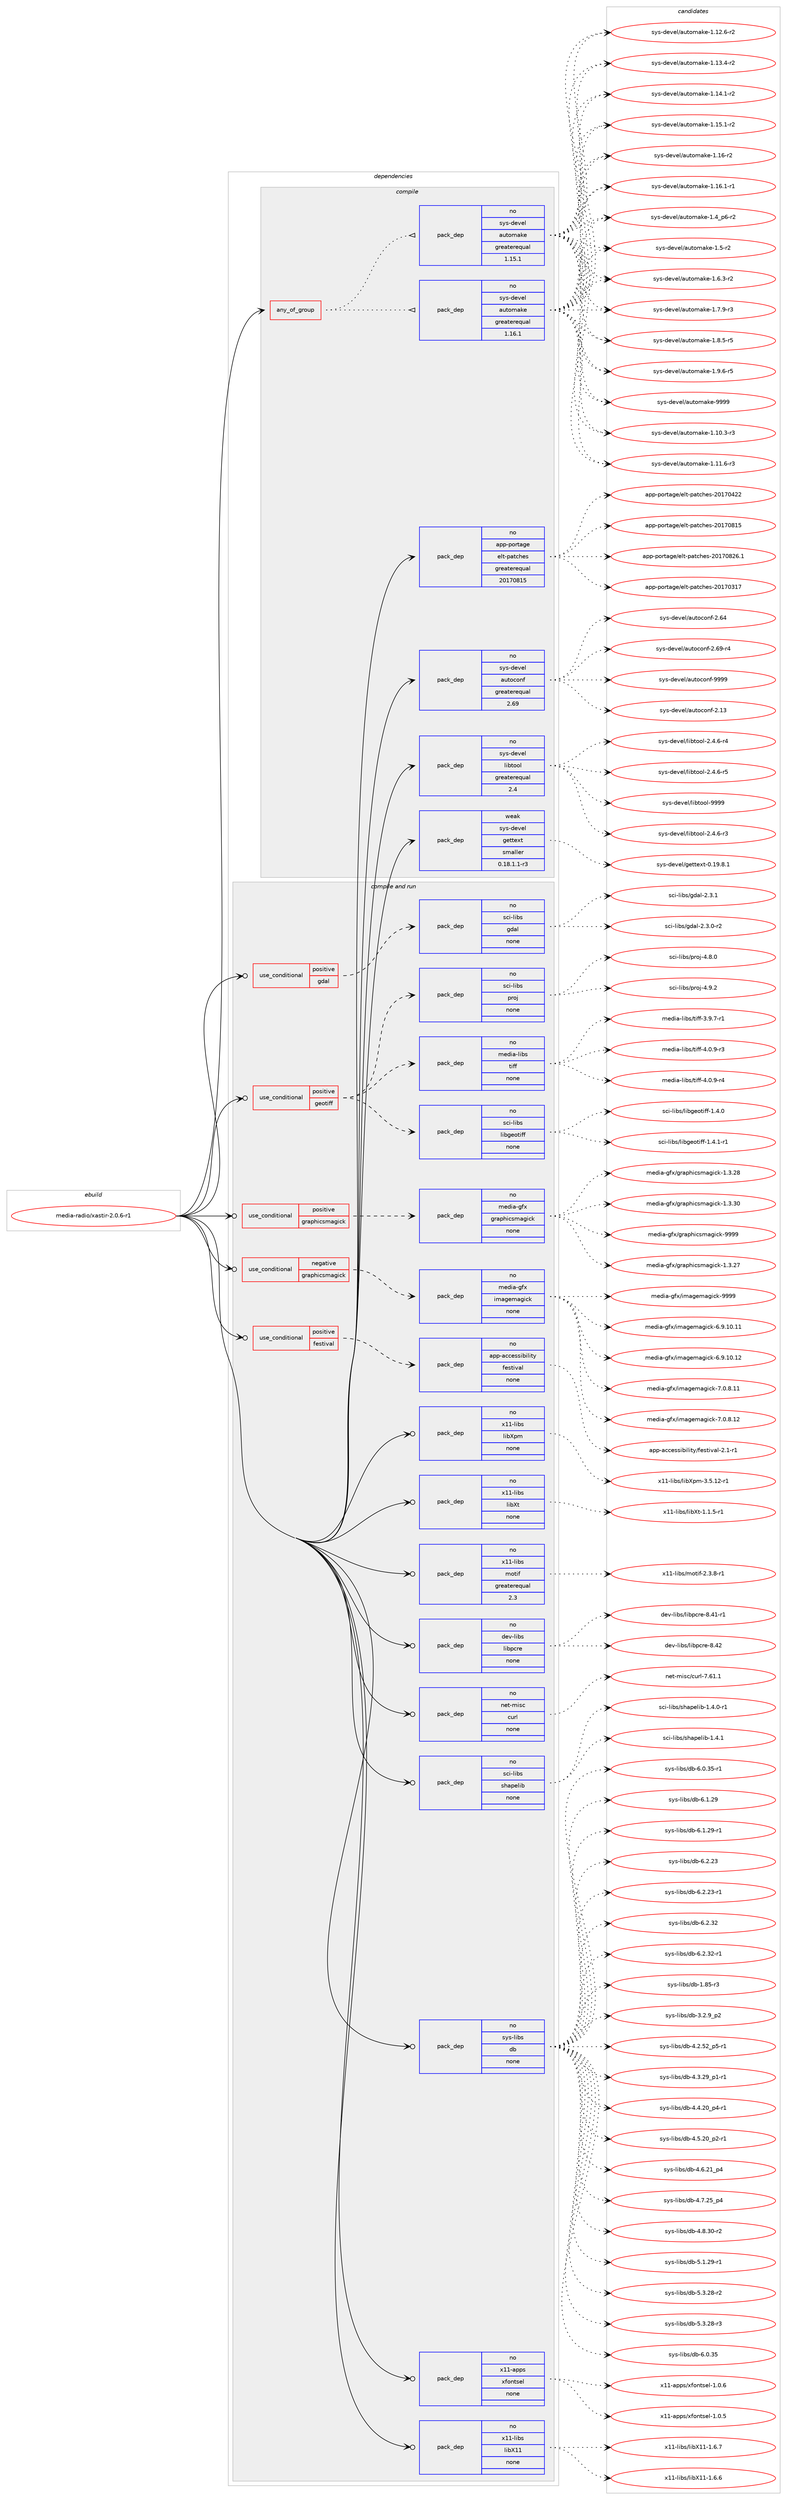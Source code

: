 digraph prolog {

# *************
# Graph options
# *************

newrank=true;
concentrate=true;
compound=true;
graph [rankdir=LR,fontname=Helvetica,fontsize=10,ranksep=1.5];#, ranksep=2.5, nodesep=0.2];
edge  [arrowhead=vee];
node  [fontname=Helvetica,fontsize=10];

# **********
# The ebuild
# **********

subgraph cluster_leftcol {
color=gray;
rank=same;
label=<<i>ebuild</i>>;
id [label="media-radio/xastir-2.0.6-r1", color=red, width=4, href="../media-radio/xastir-2.0.6-r1.svg"];
}

# ****************
# The dependencies
# ****************

subgraph cluster_midcol {
color=gray;
label=<<i>dependencies</i>>;
subgraph cluster_compile {
fillcolor="#eeeeee";
style=filled;
label=<<i>compile</i>>;
subgraph any154 {
dependency7583 [label=<<TABLE BORDER="0" CELLBORDER="1" CELLSPACING="0" CELLPADDING="4"><TR><TD CELLPADDING="10">any_of_group</TD></TR></TABLE>>, shape=none, color=red];subgraph pack5898 {
dependency7584 [label=<<TABLE BORDER="0" CELLBORDER="1" CELLSPACING="0" CELLPADDING="4" WIDTH="220"><TR><TD ROWSPAN="6" CELLPADDING="30">pack_dep</TD></TR><TR><TD WIDTH="110">no</TD></TR><TR><TD>sys-devel</TD></TR><TR><TD>automake</TD></TR><TR><TD>greaterequal</TD></TR><TR><TD>1.16.1</TD></TR></TABLE>>, shape=none, color=blue];
}
dependency7583:e -> dependency7584:w [weight=20,style="dotted",arrowhead="oinv"];
subgraph pack5899 {
dependency7585 [label=<<TABLE BORDER="0" CELLBORDER="1" CELLSPACING="0" CELLPADDING="4" WIDTH="220"><TR><TD ROWSPAN="6" CELLPADDING="30">pack_dep</TD></TR><TR><TD WIDTH="110">no</TD></TR><TR><TD>sys-devel</TD></TR><TR><TD>automake</TD></TR><TR><TD>greaterequal</TD></TR><TR><TD>1.15.1</TD></TR></TABLE>>, shape=none, color=blue];
}
dependency7583:e -> dependency7585:w [weight=20,style="dotted",arrowhead="oinv"];
}
id:e -> dependency7583:w [weight=20,style="solid",arrowhead="vee"];
subgraph pack5900 {
dependency7586 [label=<<TABLE BORDER="0" CELLBORDER="1" CELLSPACING="0" CELLPADDING="4" WIDTH="220"><TR><TD ROWSPAN="6" CELLPADDING="30">pack_dep</TD></TR><TR><TD WIDTH="110">no</TD></TR><TR><TD>app-portage</TD></TR><TR><TD>elt-patches</TD></TR><TR><TD>greaterequal</TD></TR><TR><TD>20170815</TD></TR></TABLE>>, shape=none, color=blue];
}
id:e -> dependency7586:w [weight=20,style="solid",arrowhead="vee"];
subgraph pack5901 {
dependency7587 [label=<<TABLE BORDER="0" CELLBORDER="1" CELLSPACING="0" CELLPADDING="4" WIDTH="220"><TR><TD ROWSPAN="6" CELLPADDING="30">pack_dep</TD></TR><TR><TD WIDTH="110">no</TD></TR><TR><TD>sys-devel</TD></TR><TR><TD>autoconf</TD></TR><TR><TD>greaterequal</TD></TR><TR><TD>2.69</TD></TR></TABLE>>, shape=none, color=blue];
}
id:e -> dependency7587:w [weight=20,style="solid",arrowhead="vee"];
subgraph pack5902 {
dependency7588 [label=<<TABLE BORDER="0" CELLBORDER="1" CELLSPACING="0" CELLPADDING="4" WIDTH="220"><TR><TD ROWSPAN="6" CELLPADDING="30">pack_dep</TD></TR><TR><TD WIDTH="110">no</TD></TR><TR><TD>sys-devel</TD></TR><TR><TD>libtool</TD></TR><TR><TD>greaterequal</TD></TR><TR><TD>2.4</TD></TR></TABLE>>, shape=none, color=blue];
}
id:e -> dependency7588:w [weight=20,style="solid",arrowhead="vee"];
subgraph pack5903 {
dependency7589 [label=<<TABLE BORDER="0" CELLBORDER="1" CELLSPACING="0" CELLPADDING="4" WIDTH="220"><TR><TD ROWSPAN="6" CELLPADDING="30">pack_dep</TD></TR><TR><TD WIDTH="110">weak</TD></TR><TR><TD>sys-devel</TD></TR><TR><TD>gettext</TD></TR><TR><TD>smaller</TD></TR><TR><TD>0.18.1.1-r3</TD></TR></TABLE>>, shape=none, color=blue];
}
id:e -> dependency7589:w [weight=20,style="solid",arrowhead="vee"];
}
subgraph cluster_compileandrun {
fillcolor="#eeeeee";
style=filled;
label=<<i>compile and run</i>>;
subgraph cond1522 {
dependency7590 [label=<<TABLE BORDER="0" CELLBORDER="1" CELLSPACING="0" CELLPADDING="4"><TR><TD ROWSPAN="3" CELLPADDING="10">use_conditional</TD></TR><TR><TD>negative</TD></TR><TR><TD>graphicsmagick</TD></TR></TABLE>>, shape=none, color=red];
subgraph pack5904 {
dependency7591 [label=<<TABLE BORDER="0" CELLBORDER="1" CELLSPACING="0" CELLPADDING="4" WIDTH="220"><TR><TD ROWSPAN="6" CELLPADDING="30">pack_dep</TD></TR><TR><TD WIDTH="110">no</TD></TR><TR><TD>media-gfx</TD></TR><TR><TD>imagemagick</TD></TR><TR><TD>none</TD></TR><TR><TD></TD></TR></TABLE>>, shape=none, color=blue];
}
dependency7590:e -> dependency7591:w [weight=20,style="dashed",arrowhead="vee"];
}
id:e -> dependency7590:w [weight=20,style="solid",arrowhead="odotvee"];
subgraph cond1523 {
dependency7592 [label=<<TABLE BORDER="0" CELLBORDER="1" CELLSPACING="0" CELLPADDING="4"><TR><TD ROWSPAN="3" CELLPADDING="10">use_conditional</TD></TR><TR><TD>positive</TD></TR><TR><TD>festival</TD></TR></TABLE>>, shape=none, color=red];
subgraph pack5905 {
dependency7593 [label=<<TABLE BORDER="0" CELLBORDER="1" CELLSPACING="0" CELLPADDING="4" WIDTH="220"><TR><TD ROWSPAN="6" CELLPADDING="30">pack_dep</TD></TR><TR><TD WIDTH="110">no</TD></TR><TR><TD>app-accessibility</TD></TR><TR><TD>festival</TD></TR><TR><TD>none</TD></TR><TR><TD></TD></TR></TABLE>>, shape=none, color=blue];
}
dependency7592:e -> dependency7593:w [weight=20,style="dashed",arrowhead="vee"];
}
id:e -> dependency7592:w [weight=20,style="solid",arrowhead="odotvee"];
subgraph cond1524 {
dependency7594 [label=<<TABLE BORDER="0" CELLBORDER="1" CELLSPACING="0" CELLPADDING="4"><TR><TD ROWSPAN="3" CELLPADDING="10">use_conditional</TD></TR><TR><TD>positive</TD></TR><TR><TD>gdal</TD></TR></TABLE>>, shape=none, color=red];
subgraph pack5906 {
dependency7595 [label=<<TABLE BORDER="0" CELLBORDER="1" CELLSPACING="0" CELLPADDING="4" WIDTH="220"><TR><TD ROWSPAN="6" CELLPADDING="30">pack_dep</TD></TR><TR><TD WIDTH="110">no</TD></TR><TR><TD>sci-libs</TD></TR><TR><TD>gdal</TD></TR><TR><TD>none</TD></TR><TR><TD></TD></TR></TABLE>>, shape=none, color=blue];
}
dependency7594:e -> dependency7595:w [weight=20,style="dashed",arrowhead="vee"];
}
id:e -> dependency7594:w [weight=20,style="solid",arrowhead="odotvee"];
subgraph cond1525 {
dependency7596 [label=<<TABLE BORDER="0" CELLBORDER="1" CELLSPACING="0" CELLPADDING="4"><TR><TD ROWSPAN="3" CELLPADDING="10">use_conditional</TD></TR><TR><TD>positive</TD></TR><TR><TD>geotiff</TD></TR></TABLE>>, shape=none, color=red];
subgraph pack5907 {
dependency7597 [label=<<TABLE BORDER="0" CELLBORDER="1" CELLSPACING="0" CELLPADDING="4" WIDTH="220"><TR><TD ROWSPAN="6" CELLPADDING="30">pack_dep</TD></TR><TR><TD WIDTH="110">no</TD></TR><TR><TD>sci-libs</TD></TR><TR><TD>proj</TD></TR><TR><TD>none</TD></TR><TR><TD></TD></TR></TABLE>>, shape=none, color=blue];
}
dependency7596:e -> dependency7597:w [weight=20,style="dashed",arrowhead="vee"];
subgraph pack5908 {
dependency7598 [label=<<TABLE BORDER="0" CELLBORDER="1" CELLSPACING="0" CELLPADDING="4" WIDTH="220"><TR><TD ROWSPAN="6" CELLPADDING="30">pack_dep</TD></TR><TR><TD WIDTH="110">no</TD></TR><TR><TD>sci-libs</TD></TR><TR><TD>libgeotiff</TD></TR><TR><TD>none</TD></TR><TR><TD></TD></TR></TABLE>>, shape=none, color=blue];
}
dependency7596:e -> dependency7598:w [weight=20,style="dashed",arrowhead="vee"];
subgraph pack5909 {
dependency7599 [label=<<TABLE BORDER="0" CELLBORDER="1" CELLSPACING="0" CELLPADDING="4" WIDTH="220"><TR><TD ROWSPAN="6" CELLPADDING="30">pack_dep</TD></TR><TR><TD WIDTH="110">no</TD></TR><TR><TD>media-libs</TD></TR><TR><TD>tiff</TD></TR><TR><TD>none</TD></TR><TR><TD></TD></TR></TABLE>>, shape=none, color=blue];
}
dependency7596:e -> dependency7599:w [weight=20,style="dashed",arrowhead="vee"];
}
id:e -> dependency7596:w [weight=20,style="solid",arrowhead="odotvee"];
subgraph cond1526 {
dependency7600 [label=<<TABLE BORDER="0" CELLBORDER="1" CELLSPACING="0" CELLPADDING="4"><TR><TD ROWSPAN="3" CELLPADDING="10">use_conditional</TD></TR><TR><TD>positive</TD></TR><TR><TD>graphicsmagick</TD></TR></TABLE>>, shape=none, color=red];
subgraph pack5910 {
dependency7601 [label=<<TABLE BORDER="0" CELLBORDER="1" CELLSPACING="0" CELLPADDING="4" WIDTH="220"><TR><TD ROWSPAN="6" CELLPADDING="30">pack_dep</TD></TR><TR><TD WIDTH="110">no</TD></TR><TR><TD>media-gfx</TD></TR><TR><TD>graphicsmagick</TD></TR><TR><TD>none</TD></TR><TR><TD></TD></TR></TABLE>>, shape=none, color=blue];
}
dependency7600:e -> dependency7601:w [weight=20,style="dashed",arrowhead="vee"];
}
id:e -> dependency7600:w [weight=20,style="solid",arrowhead="odotvee"];
subgraph pack5911 {
dependency7602 [label=<<TABLE BORDER="0" CELLBORDER="1" CELLSPACING="0" CELLPADDING="4" WIDTH="220"><TR><TD ROWSPAN="6" CELLPADDING="30">pack_dep</TD></TR><TR><TD WIDTH="110">no</TD></TR><TR><TD>dev-libs</TD></TR><TR><TD>libpcre</TD></TR><TR><TD>none</TD></TR><TR><TD></TD></TR></TABLE>>, shape=none, color=blue];
}
id:e -> dependency7602:w [weight=20,style="solid",arrowhead="odotvee"];
subgraph pack5912 {
dependency7603 [label=<<TABLE BORDER="0" CELLBORDER="1" CELLSPACING="0" CELLPADDING="4" WIDTH="220"><TR><TD ROWSPAN="6" CELLPADDING="30">pack_dep</TD></TR><TR><TD WIDTH="110">no</TD></TR><TR><TD>net-misc</TD></TR><TR><TD>curl</TD></TR><TR><TD>none</TD></TR><TR><TD></TD></TR></TABLE>>, shape=none, color=blue];
}
id:e -> dependency7603:w [weight=20,style="solid",arrowhead="odotvee"];
subgraph pack5913 {
dependency7604 [label=<<TABLE BORDER="0" CELLBORDER="1" CELLSPACING="0" CELLPADDING="4" WIDTH="220"><TR><TD ROWSPAN="6" CELLPADDING="30">pack_dep</TD></TR><TR><TD WIDTH="110">no</TD></TR><TR><TD>sci-libs</TD></TR><TR><TD>shapelib</TD></TR><TR><TD>none</TD></TR><TR><TD></TD></TR></TABLE>>, shape=none, color=blue];
}
id:e -> dependency7604:w [weight=20,style="solid",arrowhead="odotvee"];
subgraph pack5914 {
dependency7605 [label=<<TABLE BORDER="0" CELLBORDER="1" CELLSPACING="0" CELLPADDING="4" WIDTH="220"><TR><TD ROWSPAN="6" CELLPADDING="30">pack_dep</TD></TR><TR><TD WIDTH="110">no</TD></TR><TR><TD>sys-libs</TD></TR><TR><TD>db</TD></TR><TR><TD>none</TD></TR><TR><TD></TD></TR></TABLE>>, shape=none, color=blue];
}
id:e -> dependency7605:w [weight=20,style="solid",arrowhead="odotvee"];
subgraph pack5915 {
dependency7606 [label=<<TABLE BORDER="0" CELLBORDER="1" CELLSPACING="0" CELLPADDING="4" WIDTH="220"><TR><TD ROWSPAN="6" CELLPADDING="30">pack_dep</TD></TR><TR><TD WIDTH="110">no</TD></TR><TR><TD>x11-apps</TD></TR><TR><TD>xfontsel</TD></TR><TR><TD>none</TD></TR><TR><TD></TD></TR></TABLE>>, shape=none, color=blue];
}
id:e -> dependency7606:w [weight=20,style="solid",arrowhead="odotvee"];
subgraph pack5916 {
dependency7607 [label=<<TABLE BORDER="0" CELLBORDER="1" CELLSPACING="0" CELLPADDING="4" WIDTH="220"><TR><TD ROWSPAN="6" CELLPADDING="30">pack_dep</TD></TR><TR><TD WIDTH="110">no</TD></TR><TR><TD>x11-libs</TD></TR><TR><TD>libX11</TD></TR><TR><TD>none</TD></TR><TR><TD></TD></TR></TABLE>>, shape=none, color=blue];
}
id:e -> dependency7607:w [weight=20,style="solid",arrowhead="odotvee"];
subgraph pack5917 {
dependency7608 [label=<<TABLE BORDER="0" CELLBORDER="1" CELLSPACING="0" CELLPADDING="4" WIDTH="220"><TR><TD ROWSPAN="6" CELLPADDING="30">pack_dep</TD></TR><TR><TD WIDTH="110">no</TD></TR><TR><TD>x11-libs</TD></TR><TR><TD>libXpm</TD></TR><TR><TD>none</TD></TR><TR><TD></TD></TR></TABLE>>, shape=none, color=blue];
}
id:e -> dependency7608:w [weight=20,style="solid",arrowhead="odotvee"];
subgraph pack5918 {
dependency7609 [label=<<TABLE BORDER="0" CELLBORDER="1" CELLSPACING="0" CELLPADDING="4" WIDTH="220"><TR><TD ROWSPAN="6" CELLPADDING="30">pack_dep</TD></TR><TR><TD WIDTH="110">no</TD></TR><TR><TD>x11-libs</TD></TR><TR><TD>libXt</TD></TR><TR><TD>none</TD></TR><TR><TD></TD></TR></TABLE>>, shape=none, color=blue];
}
id:e -> dependency7609:w [weight=20,style="solid",arrowhead="odotvee"];
subgraph pack5919 {
dependency7610 [label=<<TABLE BORDER="0" CELLBORDER="1" CELLSPACING="0" CELLPADDING="4" WIDTH="220"><TR><TD ROWSPAN="6" CELLPADDING="30">pack_dep</TD></TR><TR><TD WIDTH="110">no</TD></TR><TR><TD>x11-libs</TD></TR><TR><TD>motif</TD></TR><TR><TD>greaterequal</TD></TR><TR><TD>2.3</TD></TR></TABLE>>, shape=none, color=blue];
}
id:e -> dependency7610:w [weight=20,style="solid",arrowhead="odotvee"];
}
subgraph cluster_run {
fillcolor="#eeeeee";
style=filled;
label=<<i>run</i>>;
}
}

# **************
# The candidates
# **************

subgraph cluster_choices {
rank=same;
color=gray;
label=<<i>candidates</i>>;

subgraph choice5898 {
color=black;
nodesep=1;
choice11512111545100101118101108479711711611110997107101454946494846514511451 [label="sys-devel/automake-1.10.3-r3", color=red, width=4,href="../sys-devel/automake-1.10.3-r3.svg"];
choice11512111545100101118101108479711711611110997107101454946494946544511451 [label="sys-devel/automake-1.11.6-r3", color=red, width=4,href="../sys-devel/automake-1.11.6-r3.svg"];
choice11512111545100101118101108479711711611110997107101454946495046544511450 [label="sys-devel/automake-1.12.6-r2", color=red, width=4,href="../sys-devel/automake-1.12.6-r2.svg"];
choice11512111545100101118101108479711711611110997107101454946495146524511450 [label="sys-devel/automake-1.13.4-r2", color=red, width=4,href="../sys-devel/automake-1.13.4-r2.svg"];
choice11512111545100101118101108479711711611110997107101454946495246494511450 [label="sys-devel/automake-1.14.1-r2", color=red, width=4,href="../sys-devel/automake-1.14.1-r2.svg"];
choice11512111545100101118101108479711711611110997107101454946495346494511450 [label="sys-devel/automake-1.15.1-r2", color=red, width=4,href="../sys-devel/automake-1.15.1-r2.svg"];
choice1151211154510010111810110847971171161111099710710145494649544511450 [label="sys-devel/automake-1.16-r2", color=red, width=4,href="../sys-devel/automake-1.16-r2.svg"];
choice11512111545100101118101108479711711611110997107101454946495446494511449 [label="sys-devel/automake-1.16.1-r1", color=red, width=4,href="../sys-devel/automake-1.16.1-r1.svg"];
choice115121115451001011181011084797117116111109971071014549465295112544511450 [label="sys-devel/automake-1.4_p6-r2", color=red, width=4,href="../sys-devel/automake-1.4_p6-r2.svg"];
choice11512111545100101118101108479711711611110997107101454946534511450 [label="sys-devel/automake-1.5-r2", color=red, width=4,href="../sys-devel/automake-1.5-r2.svg"];
choice115121115451001011181011084797117116111109971071014549465446514511450 [label="sys-devel/automake-1.6.3-r2", color=red, width=4,href="../sys-devel/automake-1.6.3-r2.svg"];
choice115121115451001011181011084797117116111109971071014549465546574511451 [label="sys-devel/automake-1.7.9-r3", color=red, width=4,href="../sys-devel/automake-1.7.9-r3.svg"];
choice115121115451001011181011084797117116111109971071014549465646534511453 [label="sys-devel/automake-1.8.5-r5", color=red, width=4,href="../sys-devel/automake-1.8.5-r5.svg"];
choice115121115451001011181011084797117116111109971071014549465746544511453 [label="sys-devel/automake-1.9.6-r5", color=red, width=4,href="../sys-devel/automake-1.9.6-r5.svg"];
choice115121115451001011181011084797117116111109971071014557575757 [label="sys-devel/automake-9999", color=red, width=4,href="../sys-devel/automake-9999.svg"];
dependency7584:e -> choice11512111545100101118101108479711711611110997107101454946494846514511451:w [style=dotted,weight="100"];
dependency7584:e -> choice11512111545100101118101108479711711611110997107101454946494946544511451:w [style=dotted,weight="100"];
dependency7584:e -> choice11512111545100101118101108479711711611110997107101454946495046544511450:w [style=dotted,weight="100"];
dependency7584:e -> choice11512111545100101118101108479711711611110997107101454946495146524511450:w [style=dotted,weight="100"];
dependency7584:e -> choice11512111545100101118101108479711711611110997107101454946495246494511450:w [style=dotted,weight="100"];
dependency7584:e -> choice11512111545100101118101108479711711611110997107101454946495346494511450:w [style=dotted,weight="100"];
dependency7584:e -> choice1151211154510010111810110847971171161111099710710145494649544511450:w [style=dotted,weight="100"];
dependency7584:e -> choice11512111545100101118101108479711711611110997107101454946495446494511449:w [style=dotted,weight="100"];
dependency7584:e -> choice115121115451001011181011084797117116111109971071014549465295112544511450:w [style=dotted,weight="100"];
dependency7584:e -> choice11512111545100101118101108479711711611110997107101454946534511450:w [style=dotted,weight="100"];
dependency7584:e -> choice115121115451001011181011084797117116111109971071014549465446514511450:w [style=dotted,weight="100"];
dependency7584:e -> choice115121115451001011181011084797117116111109971071014549465546574511451:w [style=dotted,weight="100"];
dependency7584:e -> choice115121115451001011181011084797117116111109971071014549465646534511453:w [style=dotted,weight="100"];
dependency7584:e -> choice115121115451001011181011084797117116111109971071014549465746544511453:w [style=dotted,weight="100"];
dependency7584:e -> choice115121115451001011181011084797117116111109971071014557575757:w [style=dotted,weight="100"];
}
subgraph choice5899 {
color=black;
nodesep=1;
choice11512111545100101118101108479711711611110997107101454946494846514511451 [label="sys-devel/automake-1.10.3-r3", color=red, width=4,href="../sys-devel/automake-1.10.3-r3.svg"];
choice11512111545100101118101108479711711611110997107101454946494946544511451 [label="sys-devel/automake-1.11.6-r3", color=red, width=4,href="../sys-devel/automake-1.11.6-r3.svg"];
choice11512111545100101118101108479711711611110997107101454946495046544511450 [label="sys-devel/automake-1.12.6-r2", color=red, width=4,href="../sys-devel/automake-1.12.6-r2.svg"];
choice11512111545100101118101108479711711611110997107101454946495146524511450 [label="sys-devel/automake-1.13.4-r2", color=red, width=4,href="../sys-devel/automake-1.13.4-r2.svg"];
choice11512111545100101118101108479711711611110997107101454946495246494511450 [label="sys-devel/automake-1.14.1-r2", color=red, width=4,href="../sys-devel/automake-1.14.1-r2.svg"];
choice11512111545100101118101108479711711611110997107101454946495346494511450 [label="sys-devel/automake-1.15.1-r2", color=red, width=4,href="../sys-devel/automake-1.15.1-r2.svg"];
choice1151211154510010111810110847971171161111099710710145494649544511450 [label="sys-devel/automake-1.16-r2", color=red, width=4,href="../sys-devel/automake-1.16-r2.svg"];
choice11512111545100101118101108479711711611110997107101454946495446494511449 [label="sys-devel/automake-1.16.1-r1", color=red, width=4,href="../sys-devel/automake-1.16.1-r1.svg"];
choice115121115451001011181011084797117116111109971071014549465295112544511450 [label="sys-devel/automake-1.4_p6-r2", color=red, width=4,href="../sys-devel/automake-1.4_p6-r2.svg"];
choice11512111545100101118101108479711711611110997107101454946534511450 [label="sys-devel/automake-1.5-r2", color=red, width=4,href="../sys-devel/automake-1.5-r2.svg"];
choice115121115451001011181011084797117116111109971071014549465446514511450 [label="sys-devel/automake-1.6.3-r2", color=red, width=4,href="../sys-devel/automake-1.6.3-r2.svg"];
choice115121115451001011181011084797117116111109971071014549465546574511451 [label="sys-devel/automake-1.7.9-r3", color=red, width=4,href="../sys-devel/automake-1.7.9-r3.svg"];
choice115121115451001011181011084797117116111109971071014549465646534511453 [label="sys-devel/automake-1.8.5-r5", color=red, width=4,href="../sys-devel/automake-1.8.5-r5.svg"];
choice115121115451001011181011084797117116111109971071014549465746544511453 [label="sys-devel/automake-1.9.6-r5", color=red, width=4,href="../sys-devel/automake-1.9.6-r5.svg"];
choice115121115451001011181011084797117116111109971071014557575757 [label="sys-devel/automake-9999", color=red, width=4,href="../sys-devel/automake-9999.svg"];
dependency7585:e -> choice11512111545100101118101108479711711611110997107101454946494846514511451:w [style=dotted,weight="100"];
dependency7585:e -> choice11512111545100101118101108479711711611110997107101454946494946544511451:w [style=dotted,weight="100"];
dependency7585:e -> choice11512111545100101118101108479711711611110997107101454946495046544511450:w [style=dotted,weight="100"];
dependency7585:e -> choice11512111545100101118101108479711711611110997107101454946495146524511450:w [style=dotted,weight="100"];
dependency7585:e -> choice11512111545100101118101108479711711611110997107101454946495246494511450:w [style=dotted,weight="100"];
dependency7585:e -> choice11512111545100101118101108479711711611110997107101454946495346494511450:w [style=dotted,weight="100"];
dependency7585:e -> choice1151211154510010111810110847971171161111099710710145494649544511450:w [style=dotted,weight="100"];
dependency7585:e -> choice11512111545100101118101108479711711611110997107101454946495446494511449:w [style=dotted,weight="100"];
dependency7585:e -> choice115121115451001011181011084797117116111109971071014549465295112544511450:w [style=dotted,weight="100"];
dependency7585:e -> choice11512111545100101118101108479711711611110997107101454946534511450:w [style=dotted,weight="100"];
dependency7585:e -> choice115121115451001011181011084797117116111109971071014549465446514511450:w [style=dotted,weight="100"];
dependency7585:e -> choice115121115451001011181011084797117116111109971071014549465546574511451:w [style=dotted,weight="100"];
dependency7585:e -> choice115121115451001011181011084797117116111109971071014549465646534511453:w [style=dotted,weight="100"];
dependency7585:e -> choice115121115451001011181011084797117116111109971071014549465746544511453:w [style=dotted,weight="100"];
dependency7585:e -> choice115121115451001011181011084797117116111109971071014557575757:w [style=dotted,weight="100"];
}
subgraph choice5900 {
color=black;
nodesep=1;
choice97112112451121111141169710310147101108116451129711699104101115455048495548514955 [label="app-portage/elt-patches-20170317", color=red, width=4,href="../app-portage/elt-patches-20170317.svg"];
choice97112112451121111141169710310147101108116451129711699104101115455048495548525050 [label="app-portage/elt-patches-20170422", color=red, width=4,href="../app-portage/elt-patches-20170422.svg"];
choice97112112451121111141169710310147101108116451129711699104101115455048495548564953 [label="app-portage/elt-patches-20170815", color=red, width=4,href="../app-portage/elt-patches-20170815.svg"];
choice971121124511211111411697103101471011081164511297116991041011154550484955485650544649 [label="app-portage/elt-patches-20170826.1", color=red, width=4,href="../app-portage/elt-patches-20170826.1.svg"];
dependency7586:e -> choice97112112451121111141169710310147101108116451129711699104101115455048495548514955:w [style=dotted,weight="100"];
dependency7586:e -> choice97112112451121111141169710310147101108116451129711699104101115455048495548525050:w [style=dotted,weight="100"];
dependency7586:e -> choice97112112451121111141169710310147101108116451129711699104101115455048495548564953:w [style=dotted,weight="100"];
dependency7586:e -> choice971121124511211111411697103101471011081164511297116991041011154550484955485650544649:w [style=dotted,weight="100"];
}
subgraph choice5901 {
color=black;
nodesep=1;
choice115121115451001011181011084797117116111991111101024550464951 [label="sys-devel/autoconf-2.13", color=red, width=4,href="../sys-devel/autoconf-2.13.svg"];
choice115121115451001011181011084797117116111991111101024550465452 [label="sys-devel/autoconf-2.64", color=red, width=4,href="../sys-devel/autoconf-2.64.svg"];
choice1151211154510010111810110847971171161119911111010245504654574511452 [label="sys-devel/autoconf-2.69-r4", color=red, width=4,href="../sys-devel/autoconf-2.69-r4.svg"];
choice115121115451001011181011084797117116111991111101024557575757 [label="sys-devel/autoconf-9999", color=red, width=4,href="../sys-devel/autoconf-9999.svg"];
dependency7587:e -> choice115121115451001011181011084797117116111991111101024550464951:w [style=dotted,weight="100"];
dependency7587:e -> choice115121115451001011181011084797117116111991111101024550465452:w [style=dotted,weight="100"];
dependency7587:e -> choice1151211154510010111810110847971171161119911111010245504654574511452:w [style=dotted,weight="100"];
dependency7587:e -> choice115121115451001011181011084797117116111991111101024557575757:w [style=dotted,weight="100"];
}
subgraph choice5902 {
color=black;
nodesep=1;
choice1151211154510010111810110847108105981161111111084550465246544511451 [label="sys-devel/libtool-2.4.6-r3", color=red, width=4,href="../sys-devel/libtool-2.4.6-r3.svg"];
choice1151211154510010111810110847108105981161111111084550465246544511452 [label="sys-devel/libtool-2.4.6-r4", color=red, width=4,href="../sys-devel/libtool-2.4.6-r4.svg"];
choice1151211154510010111810110847108105981161111111084550465246544511453 [label="sys-devel/libtool-2.4.6-r5", color=red, width=4,href="../sys-devel/libtool-2.4.6-r5.svg"];
choice1151211154510010111810110847108105981161111111084557575757 [label="sys-devel/libtool-9999", color=red, width=4,href="../sys-devel/libtool-9999.svg"];
dependency7588:e -> choice1151211154510010111810110847108105981161111111084550465246544511451:w [style=dotted,weight="100"];
dependency7588:e -> choice1151211154510010111810110847108105981161111111084550465246544511452:w [style=dotted,weight="100"];
dependency7588:e -> choice1151211154510010111810110847108105981161111111084550465246544511453:w [style=dotted,weight="100"];
dependency7588:e -> choice1151211154510010111810110847108105981161111111084557575757:w [style=dotted,weight="100"];
}
subgraph choice5903 {
color=black;
nodesep=1;
choice1151211154510010111810110847103101116116101120116454846495746564649 [label="sys-devel/gettext-0.19.8.1", color=red, width=4,href="../sys-devel/gettext-0.19.8.1.svg"];
dependency7589:e -> choice1151211154510010111810110847103101116116101120116454846495746564649:w [style=dotted,weight="100"];
}
subgraph choice5904 {
color=black;
nodesep=1;
choice10910110010597451031021204710510997103101109971031059910745544657464948464949 [label="media-gfx/imagemagick-6.9.10.11", color=red, width=4,href="../media-gfx/imagemagick-6.9.10.11.svg"];
choice10910110010597451031021204710510997103101109971031059910745544657464948464950 [label="media-gfx/imagemagick-6.9.10.12", color=red, width=4,href="../media-gfx/imagemagick-6.9.10.12.svg"];
choice109101100105974510310212047105109971031011099710310599107455546484656464949 [label="media-gfx/imagemagick-7.0.8.11", color=red, width=4,href="../media-gfx/imagemagick-7.0.8.11.svg"];
choice109101100105974510310212047105109971031011099710310599107455546484656464950 [label="media-gfx/imagemagick-7.0.8.12", color=red, width=4,href="../media-gfx/imagemagick-7.0.8.12.svg"];
choice1091011001059745103102120471051099710310110997103105991074557575757 [label="media-gfx/imagemagick-9999", color=red, width=4,href="../media-gfx/imagemagick-9999.svg"];
dependency7591:e -> choice10910110010597451031021204710510997103101109971031059910745544657464948464949:w [style=dotted,weight="100"];
dependency7591:e -> choice10910110010597451031021204710510997103101109971031059910745544657464948464950:w [style=dotted,weight="100"];
dependency7591:e -> choice109101100105974510310212047105109971031011099710310599107455546484656464949:w [style=dotted,weight="100"];
dependency7591:e -> choice109101100105974510310212047105109971031011099710310599107455546484656464950:w [style=dotted,weight="100"];
dependency7591:e -> choice1091011001059745103102120471051099710310110997103105991074557575757:w [style=dotted,weight="100"];
}
subgraph choice5905 {
color=black;
nodesep=1;
choice9711211245979999101115115105981051081051161214710210111511610511897108455046494511449 [label="app-accessibility/festival-2.1-r1", color=red, width=4,href="../app-accessibility/festival-2.1-r1.svg"];
dependency7593:e -> choice9711211245979999101115115105981051081051161214710210111511610511897108455046494511449:w [style=dotted,weight="100"];
}
subgraph choice5906 {
color=black;
nodesep=1;
choice11599105451081059811547103100971084550465146484511450 [label="sci-libs/gdal-2.3.0-r2", color=red, width=4,href="../sci-libs/gdal-2.3.0-r2.svg"];
choice1159910545108105981154710310097108455046514649 [label="sci-libs/gdal-2.3.1", color=red, width=4,href="../sci-libs/gdal-2.3.1.svg"];
dependency7595:e -> choice11599105451081059811547103100971084550465146484511450:w [style=dotted,weight="100"];
dependency7595:e -> choice1159910545108105981154710310097108455046514649:w [style=dotted,weight="100"];
}
subgraph choice5907 {
color=black;
nodesep=1;
choice11599105451081059811547112114111106455246564648 [label="sci-libs/proj-4.8.0", color=red, width=4,href="../sci-libs/proj-4.8.0.svg"];
choice11599105451081059811547112114111106455246574650 [label="sci-libs/proj-4.9.2", color=red, width=4,href="../sci-libs/proj-4.9.2.svg"];
dependency7597:e -> choice11599105451081059811547112114111106455246564648:w [style=dotted,weight="100"];
dependency7597:e -> choice11599105451081059811547112114111106455246574650:w [style=dotted,weight="100"];
}
subgraph choice5908 {
color=black;
nodesep=1;
choice1159910545108105981154710810598103101111116105102102454946524648 [label="sci-libs/libgeotiff-1.4.0", color=red, width=4,href="../sci-libs/libgeotiff-1.4.0.svg"];
choice11599105451081059811547108105981031011111161051021024549465246494511449 [label="sci-libs/libgeotiff-1.4.1-r1", color=red, width=4,href="../sci-libs/libgeotiff-1.4.1-r1.svg"];
dependency7598:e -> choice1159910545108105981154710810598103101111116105102102454946524648:w [style=dotted,weight="100"];
dependency7598:e -> choice11599105451081059811547108105981031011111161051021024549465246494511449:w [style=dotted,weight="100"];
}
subgraph choice5909 {
color=black;
nodesep=1;
choice109101100105974510810598115471161051021024551465746554511449 [label="media-libs/tiff-3.9.7-r1", color=red, width=4,href="../media-libs/tiff-3.9.7-r1.svg"];
choice109101100105974510810598115471161051021024552464846574511451 [label="media-libs/tiff-4.0.9-r3", color=red, width=4,href="../media-libs/tiff-4.0.9-r3.svg"];
choice109101100105974510810598115471161051021024552464846574511452 [label="media-libs/tiff-4.0.9-r4", color=red, width=4,href="../media-libs/tiff-4.0.9-r4.svg"];
dependency7599:e -> choice109101100105974510810598115471161051021024551465746554511449:w [style=dotted,weight="100"];
dependency7599:e -> choice109101100105974510810598115471161051021024552464846574511451:w [style=dotted,weight="100"];
dependency7599:e -> choice109101100105974510810598115471161051021024552464846574511452:w [style=dotted,weight="100"];
}
subgraph choice5910 {
color=black;
nodesep=1;
choice1091011001059745103102120471031149711210410599115109971031059910745494651465055 [label="media-gfx/graphicsmagick-1.3.27", color=red, width=4,href="../media-gfx/graphicsmagick-1.3.27.svg"];
choice1091011001059745103102120471031149711210410599115109971031059910745494651465056 [label="media-gfx/graphicsmagick-1.3.28", color=red, width=4,href="../media-gfx/graphicsmagick-1.3.28.svg"];
choice1091011001059745103102120471031149711210410599115109971031059910745494651465148 [label="media-gfx/graphicsmagick-1.3.30", color=red, width=4,href="../media-gfx/graphicsmagick-1.3.30.svg"];
choice109101100105974510310212047103114971121041059911510997103105991074557575757 [label="media-gfx/graphicsmagick-9999", color=red, width=4,href="../media-gfx/graphicsmagick-9999.svg"];
dependency7601:e -> choice1091011001059745103102120471031149711210410599115109971031059910745494651465055:w [style=dotted,weight="100"];
dependency7601:e -> choice1091011001059745103102120471031149711210410599115109971031059910745494651465056:w [style=dotted,weight="100"];
dependency7601:e -> choice1091011001059745103102120471031149711210410599115109971031059910745494651465148:w [style=dotted,weight="100"];
dependency7601:e -> choice109101100105974510310212047103114971121041059911510997103105991074557575757:w [style=dotted,weight="100"];
}
subgraph choice5911 {
color=black;
nodesep=1;
choice100101118451081059811547108105981129911410145564652494511449 [label="dev-libs/libpcre-8.41-r1", color=red, width=4,href="../dev-libs/libpcre-8.41-r1.svg"];
choice10010111845108105981154710810598112991141014556465250 [label="dev-libs/libpcre-8.42", color=red, width=4,href="../dev-libs/libpcre-8.42.svg"];
dependency7602:e -> choice100101118451081059811547108105981129911410145564652494511449:w [style=dotted,weight="100"];
dependency7602:e -> choice10010111845108105981154710810598112991141014556465250:w [style=dotted,weight="100"];
}
subgraph choice5912 {
color=black;
nodesep=1;
choice1101011164510910511599479911711410845554654494649 [label="net-misc/curl-7.61.1", color=red, width=4,href="../net-misc/curl-7.61.1.svg"];
dependency7603:e -> choice1101011164510910511599479911711410845554654494649:w [style=dotted,weight="100"];
}
subgraph choice5913 {
color=black;
nodesep=1;
choice1159910545108105981154711510497112101108105984549465246484511449 [label="sci-libs/shapelib-1.4.0-r1", color=red, width=4,href="../sci-libs/shapelib-1.4.0-r1.svg"];
choice115991054510810598115471151049711210110810598454946524649 [label="sci-libs/shapelib-1.4.1", color=red, width=4,href="../sci-libs/shapelib-1.4.1.svg"];
dependency7604:e -> choice1159910545108105981154711510497112101108105984549465246484511449:w [style=dotted,weight="100"];
dependency7604:e -> choice115991054510810598115471151049711210110810598454946524649:w [style=dotted,weight="100"];
}
subgraph choice5914 {
color=black;
nodesep=1;
choice1151211154510810598115471009845494656534511451 [label="sys-libs/db-1.85-r3", color=red, width=4,href="../sys-libs/db-1.85-r3.svg"];
choice115121115451081059811547100984551465046579511250 [label="sys-libs/db-3.2.9_p2", color=red, width=4,href="../sys-libs/db-3.2.9_p2.svg"];
choice115121115451081059811547100984552465046535095112534511449 [label="sys-libs/db-4.2.52_p5-r1", color=red, width=4,href="../sys-libs/db-4.2.52_p5-r1.svg"];
choice115121115451081059811547100984552465146505795112494511449 [label="sys-libs/db-4.3.29_p1-r1", color=red, width=4,href="../sys-libs/db-4.3.29_p1-r1.svg"];
choice115121115451081059811547100984552465246504895112524511449 [label="sys-libs/db-4.4.20_p4-r1", color=red, width=4,href="../sys-libs/db-4.4.20_p4-r1.svg"];
choice115121115451081059811547100984552465346504895112504511449 [label="sys-libs/db-4.5.20_p2-r1", color=red, width=4,href="../sys-libs/db-4.5.20_p2-r1.svg"];
choice11512111545108105981154710098455246544650499511252 [label="sys-libs/db-4.6.21_p4", color=red, width=4,href="../sys-libs/db-4.6.21_p4.svg"];
choice11512111545108105981154710098455246554650539511252 [label="sys-libs/db-4.7.25_p4", color=red, width=4,href="../sys-libs/db-4.7.25_p4.svg"];
choice11512111545108105981154710098455246564651484511450 [label="sys-libs/db-4.8.30-r2", color=red, width=4,href="../sys-libs/db-4.8.30-r2.svg"];
choice11512111545108105981154710098455346494650574511449 [label="sys-libs/db-5.1.29-r1", color=red, width=4,href="../sys-libs/db-5.1.29-r1.svg"];
choice11512111545108105981154710098455346514650564511450 [label="sys-libs/db-5.3.28-r2", color=red, width=4,href="../sys-libs/db-5.3.28-r2.svg"];
choice11512111545108105981154710098455346514650564511451 [label="sys-libs/db-5.3.28-r3", color=red, width=4,href="../sys-libs/db-5.3.28-r3.svg"];
choice1151211154510810598115471009845544648465153 [label="sys-libs/db-6.0.35", color=red, width=4,href="../sys-libs/db-6.0.35.svg"];
choice11512111545108105981154710098455446484651534511449 [label="sys-libs/db-6.0.35-r1", color=red, width=4,href="../sys-libs/db-6.0.35-r1.svg"];
choice1151211154510810598115471009845544649465057 [label="sys-libs/db-6.1.29", color=red, width=4,href="../sys-libs/db-6.1.29.svg"];
choice11512111545108105981154710098455446494650574511449 [label="sys-libs/db-6.1.29-r1", color=red, width=4,href="../sys-libs/db-6.1.29-r1.svg"];
choice1151211154510810598115471009845544650465051 [label="sys-libs/db-6.2.23", color=red, width=4,href="../sys-libs/db-6.2.23.svg"];
choice11512111545108105981154710098455446504650514511449 [label="sys-libs/db-6.2.23-r1", color=red, width=4,href="../sys-libs/db-6.2.23-r1.svg"];
choice1151211154510810598115471009845544650465150 [label="sys-libs/db-6.2.32", color=red, width=4,href="../sys-libs/db-6.2.32.svg"];
choice11512111545108105981154710098455446504651504511449 [label="sys-libs/db-6.2.32-r1", color=red, width=4,href="../sys-libs/db-6.2.32-r1.svg"];
dependency7605:e -> choice1151211154510810598115471009845494656534511451:w [style=dotted,weight="100"];
dependency7605:e -> choice115121115451081059811547100984551465046579511250:w [style=dotted,weight="100"];
dependency7605:e -> choice115121115451081059811547100984552465046535095112534511449:w [style=dotted,weight="100"];
dependency7605:e -> choice115121115451081059811547100984552465146505795112494511449:w [style=dotted,weight="100"];
dependency7605:e -> choice115121115451081059811547100984552465246504895112524511449:w [style=dotted,weight="100"];
dependency7605:e -> choice115121115451081059811547100984552465346504895112504511449:w [style=dotted,weight="100"];
dependency7605:e -> choice11512111545108105981154710098455246544650499511252:w [style=dotted,weight="100"];
dependency7605:e -> choice11512111545108105981154710098455246554650539511252:w [style=dotted,weight="100"];
dependency7605:e -> choice11512111545108105981154710098455246564651484511450:w [style=dotted,weight="100"];
dependency7605:e -> choice11512111545108105981154710098455346494650574511449:w [style=dotted,weight="100"];
dependency7605:e -> choice11512111545108105981154710098455346514650564511450:w [style=dotted,weight="100"];
dependency7605:e -> choice11512111545108105981154710098455346514650564511451:w [style=dotted,weight="100"];
dependency7605:e -> choice1151211154510810598115471009845544648465153:w [style=dotted,weight="100"];
dependency7605:e -> choice11512111545108105981154710098455446484651534511449:w [style=dotted,weight="100"];
dependency7605:e -> choice1151211154510810598115471009845544649465057:w [style=dotted,weight="100"];
dependency7605:e -> choice11512111545108105981154710098455446494650574511449:w [style=dotted,weight="100"];
dependency7605:e -> choice1151211154510810598115471009845544650465051:w [style=dotted,weight="100"];
dependency7605:e -> choice11512111545108105981154710098455446504650514511449:w [style=dotted,weight="100"];
dependency7605:e -> choice1151211154510810598115471009845544650465150:w [style=dotted,weight="100"];
dependency7605:e -> choice11512111545108105981154710098455446504651504511449:w [style=dotted,weight="100"];
}
subgraph choice5915 {
color=black;
nodesep=1;
choice1204949459711211211547120102111110116115101108454946484653 [label="x11-apps/xfontsel-1.0.5", color=red, width=4,href="../x11-apps/xfontsel-1.0.5.svg"];
choice1204949459711211211547120102111110116115101108454946484654 [label="x11-apps/xfontsel-1.0.6", color=red, width=4,href="../x11-apps/xfontsel-1.0.6.svg"];
dependency7606:e -> choice1204949459711211211547120102111110116115101108454946484653:w [style=dotted,weight="100"];
dependency7606:e -> choice1204949459711211211547120102111110116115101108454946484654:w [style=dotted,weight="100"];
}
subgraph choice5916 {
color=black;
nodesep=1;
choice120494945108105981154710810598884949454946544654 [label="x11-libs/libX11-1.6.6", color=red, width=4,href="../x11-libs/libX11-1.6.6.svg"];
choice120494945108105981154710810598884949454946544655 [label="x11-libs/libX11-1.6.7", color=red, width=4,href="../x11-libs/libX11-1.6.7.svg"];
dependency7607:e -> choice120494945108105981154710810598884949454946544654:w [style=dotted,weight="100"];
dependency7607:e -> choice120494945108105981154710810598884949454946544655:w [style=dotted,weight="100"];
}
subgraph choice5917 {
color=black;
nodesep=1;
choice12049494510810598115471081059888112109455146534649504511449 [label="x11-libs/libXpm-3.5.12-r1", color=red, width=4,href="../x11-libs/libXpm-3.5.12-r1.svg"];
dependency7608:e -> choice12049494510810598115471081059888112109455146534649504511449:w [style=dotted,weight="100"];
}
subgraph choice5918 {
color=black;
nodesep=1;
choice120494945108105981154710810598881164549464946534511449 [label="x11-libs/libXt-1.1.5-r1", color=red, width=4,href="../x11-libs/libXt-1.1.5-r1.svg"];
dependency7609:e -> choice120494945108105981154710810598881164549464946534511449:w [style=dotted,weight="100"];
}
subgraph choice5919 {
color=black;
nodesep=1;
choice12049494510810598115471091111161051024550465146564511449 [label="x11-libs/motif-2.3.8-r1", color=red, width=4,href="../x11-libs/motif-2.3.8-r1.svg"];
dependency7610:e -> choice12049494510810598115471091111161051024550465146564511449:w [style=dotted,weight="100"];
}
}

}
